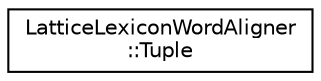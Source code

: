 digraph "Graphical Class Hierarchy"
{
  edge [fontname="Helvetica",fontsize="10",labelfontname="Helvetica",labelfontsize="10"];
  node [fontname="Helvetica",fontsize="10",shape=record];
  rankdir="LR";
  Node0 [label="LatticeLexiconWordAligner\l::Tuple",height=0.2,width=0.4,color="black", fillcolor="white", style="filled",URL="$structkaldi_1_1LatticeLexiconWordAligner_1_1Tuple.html"];
}
